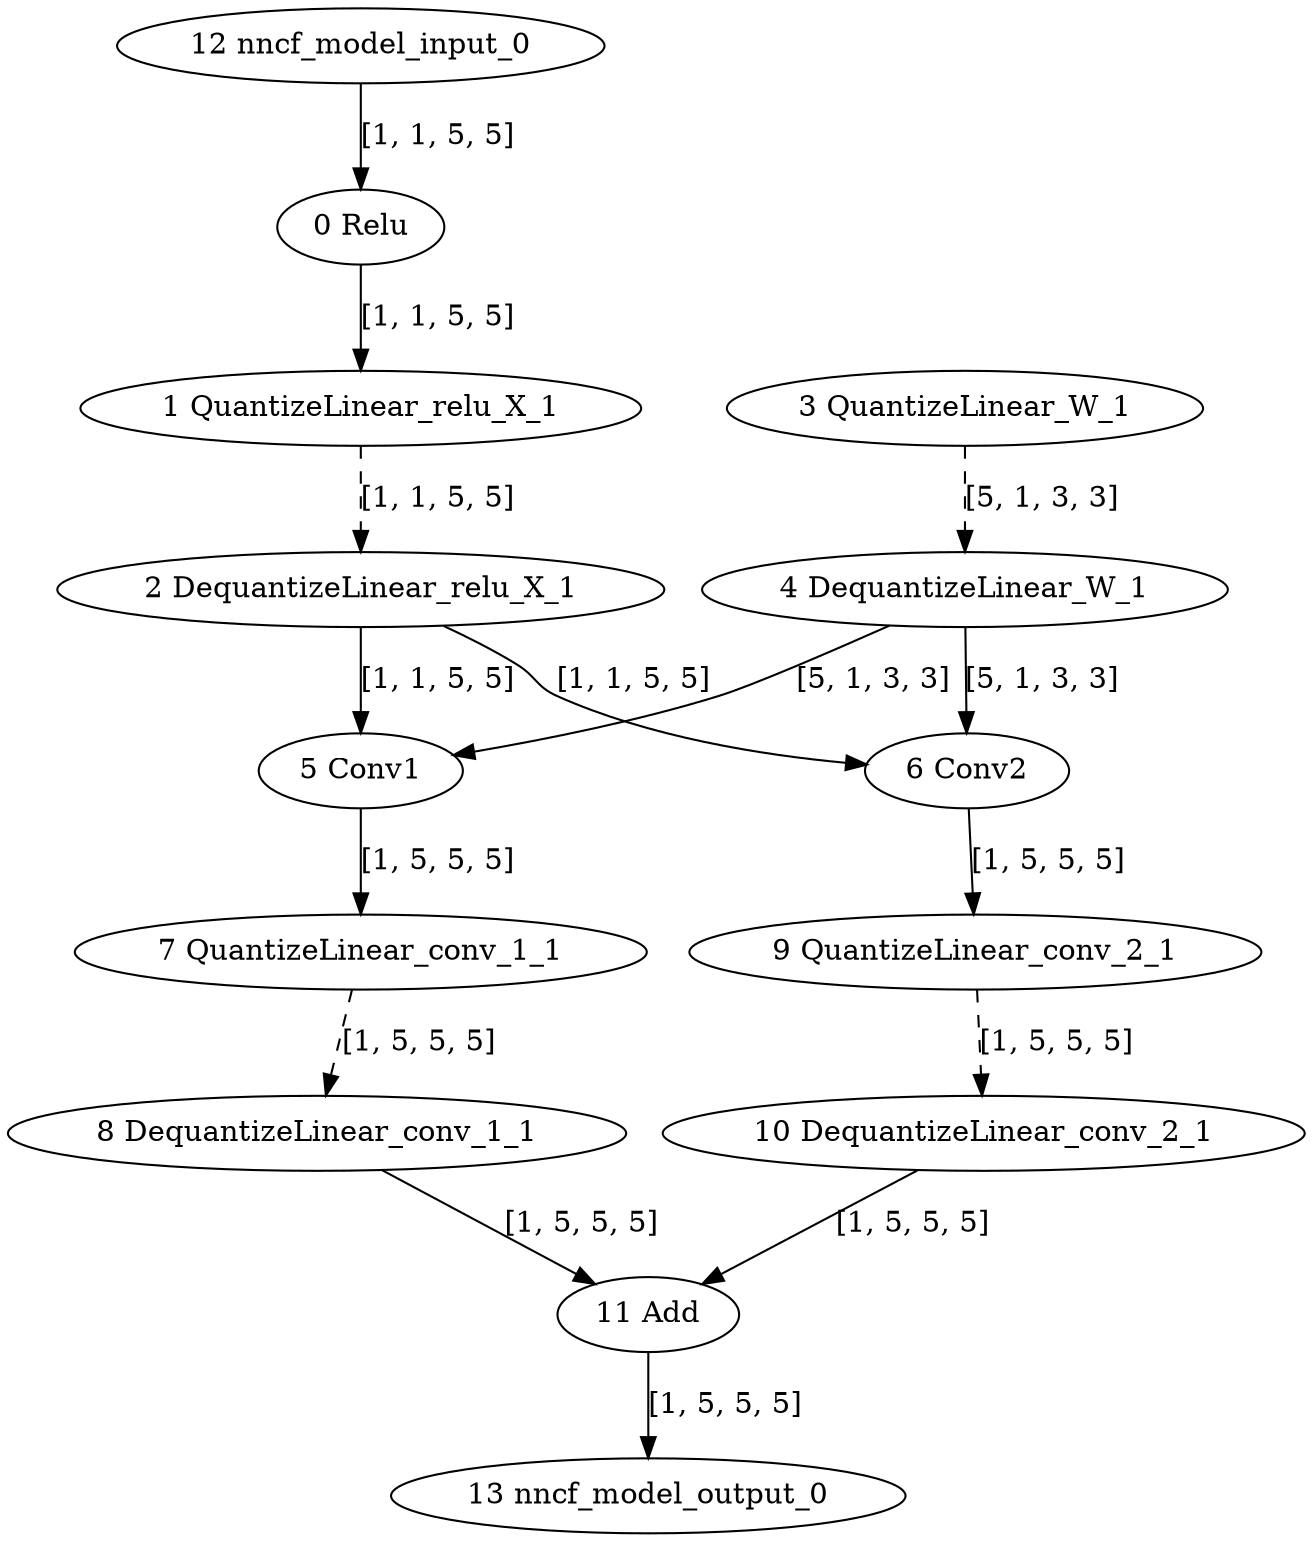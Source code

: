 strict digraph  {
"0 Relu" [id=0, type=Relu];
"1 QuantizeLinear_relu_X_1" [id=1, type=QuantizeLinear];
"2 DequantizeLinear_relu_X_1" [id=2, type=DequantizeLinear];
"3 QuantizeLinear_W_1" [id=3, type=QuantizeLinear];
"4 DequantizeLinear_W_1" [id=4, type=DequantizeLinear];
"5 Conv1" [id=5, type=Conv];
"6 Conv2" [id=6, type=Conv];
"7 QuantizeLinear_conv_1_1" [id=7, type=QuantizeLinear];
"8 DequantizeLinear_conv_1_1" [id=8, type=DequantizeLinear];
"9 QuantizeLinear_conv_2_1" [id=9, type=QuantizeLinear];
"10 DequantizeLinear_conv_2_1" [id=10, type=DequantizeLinear];
"11 Add" [id=11, type=Add];
"12 nncf_model_input_0" [id=12, type=nncf_model_input];
"13 nncf_model_output_0" [id=13, type=nncf_model_output];
"0 Relu" -> "1 QuantizeLinear_relu_X_1"  [label="[1, 1, 5, 5]", style=solid];
"1 QuantizeLinear_relu_X_1" -> "2 DequantizeLinear_relu_X_1"  [label="[1, 1, 5, 5]", style=dashed];
"2 DequantizeLinear_relu_X_1" -> "5 Conv1"  [label="[1, 1, 5, 5]", style=solid];
"2 DequantizeLinear_relu_X_1" -> "6 Conv2"  [label="[1, 1, 5, 5]", style=solid];
"3 QuantizeLinear_W_1" -> "4 DequantizeLinear_W_1"  [label="[5, 1, 3, 3]", style=dashed];
"4 DequantizeLinear_W_1" -> "5 Conv1"  [label="[5, 1, 3, 3]", style=solid];
"4 DequantizeLinear_W_1" -> "6 Conv2"  [label="[5, 1, 3, 3]", style=solid];
"5 Conv1" -> "7 QuantizeLinear_conv_1_1"  [label="[1, 5, 5, 5]", style=solid];
"6 Conv2" -> "9 QuantizeLinear_conv_2_1"  [label="[1, 5, 5, 5]", style=solid];
"7 QuantizeLinear_conv_1_1" -> "8 DequantizeLinear_conv_1_1"  [label="[1, 5, 5, 5]", style=dashed];
"8 DequantizeLinear_conv_1_1" -> "11 Add"  [label="[1, 5, 5, 5]", style=solid];
"9 QuantizeLinear_conv_2_1" -> "10 DequantizeLinear_conv_2_1"  [label="[1, 5, 5, 5]", style=dashed];
"10 DequantizeLinear_conv_2_1" -> "11 Add"  [label="[1, 5, 5, 5]", style=solid];
"11 Add" -> "13 nncf_model_output_0"  [label="[1, 5, 5, 5]", style=solid];
"12 nncf_model_input_0" -> "0 Relu"  [label="[1, 1, 5, 5]", style=solid];
}

